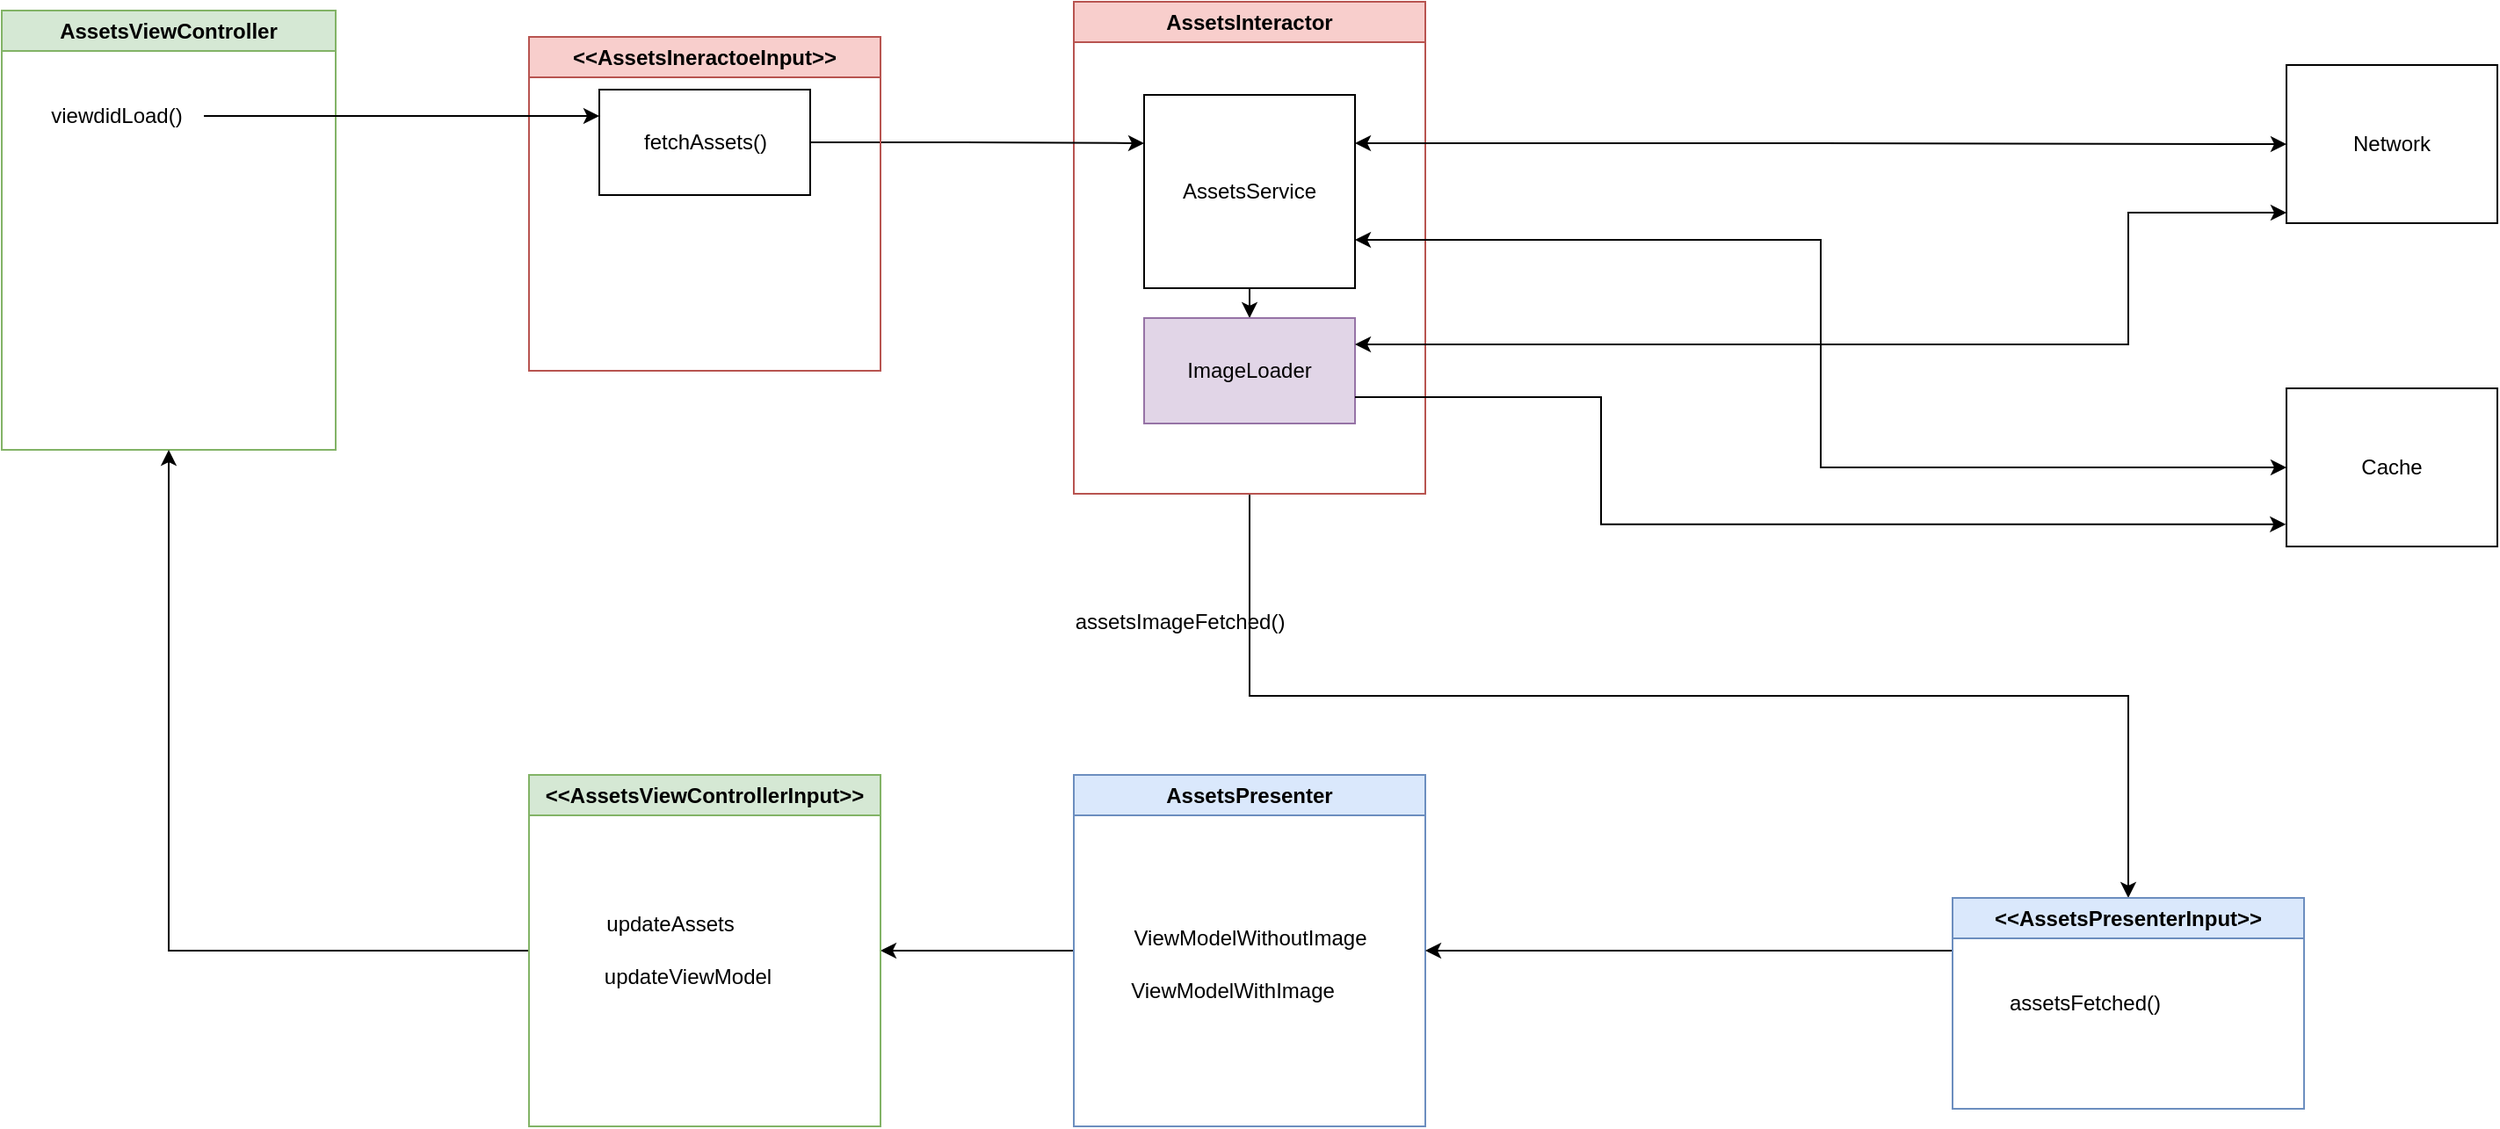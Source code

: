 <mxfile version="24.7.17">
  <diagram name="Страница — 1" id="xdu1-sEnkgLp20Y-n_Gp">
    <mxGraphModel dx="1195" dy="783" grid="1" gridSize="10" guides="1" tooltips="1" connect="1" arrows="1" fold="1" page="1" pageScale="1" pageWidth="3300" pageHeight="2339" math="0" shadow="0">
      <root>
        <mxCell id="0" />
        <mxCell id="1" parent="0" />
        <mxCell id="ExXGJqB2bO8ZWLYXyuPD-1" value="AssetsViewController" style="swimlane;whiteSpace=wrap;html=1;fillColor=#d5e8d4;strokeColor=#82b366;" vertex="1" parent="1">
          <mxGeometry x="240" y="365" width="190" height="250" as="geometry" />
        </mxCell>
        <mxCell id="ExXGJqB2bO8ZWLYXyuPD-51" value="viewdidLoad()" style="text;html=1;align=center;verticalAlign=middle;resizable=0;points=[];autosize=1;strokeColor=none;fillColor=none;" vertex="1" parent="ExXGJqB2bO8ZWLYXyuPD-1">
          <mxGeometry x="15" y="45" width="100" height="30" as="geometry" />
        </mxCell>
        <mxCell id="ExXGJqB2bO8ZWLYXyuPD-22" style="edgeStyle=orthogonalEdgeStyle;rounded=0;orthogonalLoop=1;jettySize=auto;html=1;exitX=0.5;exitY=1;exitDx=0;exitDy=0;entryX=0.5;entryY=0;entryDx=0;entryDy=0;" edge="1" parent="1" source="ExXGJqB2bO8ZWLYXyuPD-3" target="ExXGJqB2bO8ZWLYXyuPD-14">
          <mxGeometry relative="1" as="geometry" />
        </mxCell>
        <mxCell id="ExXGJqB2bO8ZWLYXyuPD-3" value="AssetsInteractor" style="swimlane;whiteSpace=wrap;html=1;fillColor=#f8cecc;strokeColor=#b85450;" vertex="1" parent="1">
          <mxGeometry x="850" y="360" width="200" height="280" as="geometry" />
        </mxCell>
        <mxCell id="ExXGJqB2bO8ZWLYXyuPD-43" style="edgeStyle=orthogonalEdgeStyle;rounded=0;orthogonalLoop=1;jettySize=auto;html=1;entryX=0.5;entryY=0;entryDx=0;entryDy=0;" edge="1" parent="ExXGJqB2bO8ZWLYXyuPD-3" source="ExXGJqB2bO8ZWLYXyuPD-4" target="ExXGJqB2bO8ZWLYXyuPD-42">
          <mxGeometry relative="1" as="geometry" />
        </mxCell>
        <mxCell id="ExXGJqB2bO8ZWLYXyuPD-4" value="AssetsService" style="whiteSpace=wrap;html=1;" vertex="1" parent="ExXGJqB2bO8ZWLYXyuPD-3">
          <mxGeometry x="40" y="53" width="120" height="110" as="geometry" />
        </mxCell>
        <mxCell id="ExXGJqB2bO8ZWLYXyuPD-41" style="edgeStyle=orthogonalEdgeStyle;rounded=0;orthogonalLoop=1;jettySize=auto;html=1;exitX=0.5;exitY=1;exitDx=0;exitDy=0;" edge="1" parent="ExXGJqB2bO8ZWLYXyuPD-3" source="ExXGJqB2bO8ZWLYXyuPD-4" target="ExXGJqB2bO8ZWLYXyuPD-4">
          <mxGeometry relative="1" as="geometry" />
        </mxCell>
        <mxCell id="ExXGJqB2bO8ZWLYXyuPD-42" value="ImageLoader" style="rounded=0;whiteSpace=wrap;html=1;fillColor=#e1d5e7;strokeColor=#9673a6;" vertex="1" parent="ExXGJqB2bO8ZWLYXyuPD-3">
          <mxGeometry x="40" y="180" width="120" height="60" as="geometry" />
        </mxCell>
        <mxCell id="ExXGJqB2bO8ZWLYXyuPD-5" style="edgeStyle=orthogonalEdgeStyle;rounded=0;orthogonalLoop=1;jettySize=auto;html=1;entryX=0;entryY=0.25;entryDx=0;entryDy=0;" edge="1" parent="1" source="ExXGJqB2bO8ZWLYXyuPD-2" target="ExXGJqB2bO8ZWLYXyuPD-4">
          <mxGeometry relative="1" as="geometry">
            <mxPoint x="850" y="440" as="targetPoint" />
          </mxGeometry>
        </mxCell>
        <mxCell id="ExXGJqB2bO8ZWLYXyuPD-25" style="edgeStyle=orthogonalEdgeStyle;rounded=0;orthogonalLoop=1;jettySize=auto;html=1;entryX=1;entryY=0.5;entryDx=0;entryDy=0;" edge="1" parent="1" source="ExXGJqB2bO8ZWLYXyuPD-6" target="ExXGJqB2bO8ZWLYXyuPD-23">
          <mxGeometry relative="1" as="geometry" />
        </mxCell>
        <mxCell id="ExXGJqB2bO8ZWLYXyuPD-6" value="AssetsPresenter" style="swimlane;whiteSpace=wrap;html=1;fillColor=#dae8fc;strokeColor=#6c8ebf;" vertex="1" parent="1">
          <mxGeometry x="850" y="800" width="200" height="200" as="geometry" />
        </mxCell>
        <mxCell id="ExXGJqB2bO8ZWLYXyuPD-29" value="ViewModelWithoutImage" style="text;html=1;align=center;verticalAlign=middle;resizable=0;points=[];autosize=1;strokeColor=none;fillColor=none;" vertex="1" parent="ExXGJqB2bO8ZWLYXyuPD-6">
          <mxGeometry x="20" y="78" width="160" height="30" as="geometry" />
        </mxCell>
        <mxCell id="ExXGJqB2bO8ZWLYXyuPD-31" value="ViewModelWithImage" style="text;html=1;align=center;verticalAlign=middle;resizable=0;points=[];autosize=1;strokeColor=none;fillColor=none;" vertex="1" parent="ExXGJqB2bO8ZWLYXyuPD-6">
          <mxGeometry x="20" y="108" width="140" height="30" as="geometry" />
        </mxCell>
        <mxCell id="ExXGJqB2bO8ZWLYXyuPD-10" value="&amp;lt;&amp;lt;AssetsIneractoeInput&amp;gt;&amp;gt;" style="swimlane;whiteSpace=wrap;html=1;fillColor=#f8cecc;strokeColor=#b85450;" vertex="1" parent="1">
          <mxGeometry x="540" y="380" width="200" height="190" as="geometry" />
        </mxCell>
        <mxCell id="ExXGJqB2bO8ZWLYXyuPD-11" value="" style="group" vertex="1" connectable="0" parent="ExXGJqB2bO8ZWLYXyuPD-10">
          <mxGeometry x="40" y="30" width="120" height="60" as="geometry" />
        </mxCell>
        <mxCell id="ExXGJqB2bO8ZWLYXyuPD-9" value="" style="rounded=0;whiteSpace=wrap;html=1;" vertex="1" parent="ExXGJqB2bO8ZWLYXyuPD-11">
          <mxGeometry width="120" height="60" as="geometry" />
        </mxCell>
        <mxCell id="ExXGJqB2bO8ZWLYXyuPD-2" value="&lt;div&gt;&lt;span style=&quot;background-color: initial;&quot;&gt;fetchAssets()&lt;/span&gt;&lt;br&gt;&lt;/div&gt;" style="text;html=1;align=center;verticalAlign=middle;resizable=0;points=[];autosize=1;strokeColor=none;fillColor=none;" vertex="1" parent="ExXGJqB2bO8ZWLYXyuPD-11">
          <mxGeometry x="15" y="15" width="90" height="30" as="geometry" />
        </mxCell>
        <mxCell id="ExXGJqB2bO8ZWLYXyuPD-48" style="edgeStyle=orthogonalEdgeStyle;rounded=0;orthogonalLoop=1;jettySize=auto;html=1;exitX=0;exitY=0.25;exitDx=0;exitDy=0;entryX=1;entryY=0.5;entryDx=0;entryDy=0;" edge="1" parent="1" source="ExXGJqB2bO8ZWLYXyuPD-14" target="ExXGJqB2bO8ZWLYXyuPD-6">
          <mxGeometry relative="1" as="geometry" />
        </mxCell>
        <mxCell id="ExXGJqB2bO8ZWLYXyuPD-14" value="&amp;lt;&amp;lt;AssetsPresenter&lt;span style=&quot;background-color: initial;&quot;&gt;Input&amp;gt;&amp;gt;&lt;/span&gt;" style="swimlane;whiteSpace=wrap;html=1;fillColor=#dae8fc;strokeColor=#6c8ebf;" vertex="1" parent="1">
          <mxGeometry x="1350" y="870" width="200" height="120" as="geometry" />
        </mxCell>
        <mxCell id="ExXGJqB2bO8ZWLYXyuPD-26" value="&lt;div&gt;assetsFetched()&lt;/div&gt;" style="text;html=1;align=center;verticalAlign=middle;resizable=0;points=[];autosize=1;strokeColor=none;fillColor=none;" vertex="1" parent="ExXGJqB2bO8ZWLYXyuPD-14">
          <mxGeometry x="20" y="45" width="110" height="30" as="geometry" />
        </mxCell>
        <mxCell id="ExXGJqB2bO8ZWLYXyuPD-24" style="edgeStyle=orthogonalEdgeStyle;rounded=0;orthogonalLoop=1;jettySize=auto;html=1;entryX=0.5;entryY=1;entryDx=0;entryDy=0;" edge="1" parent="1" source="ExXGJqB2bO8ZWLYXyuPD-23" target="ExXGJqB2bO8ZWLYXyuPD-1">
          <mxGeometry relative="1" as="geometry">
            <mxPoint x="330" y="630" as="targetPoint" />
          </mxGeometry>
        </mxCell>
        <mxCell id="ExXGJqB2bO8ZWLYXyuPD-23" value="&amp;lt;&amp;lt;&lt;span style=&quot;background-color: initial;&quot;&gt;AssetsViewControllerInput&amp;gt;&amp;gt;&lt;/span&gt;" style="swimlane;whiteSpace=wrap;html=1;fillColor=#d5e8d4;strokeColor=#82b366;" vertex="1" parent="1">
          <mxGeometry x="540" y="800" width="200" height="200" as="geometry" />
        </mxCell>
        <mxCell id="ExXGJqB2bO8ZWLYXyuPD-27" value="up&lt;span style=&quot;background-color: initial;&quot;&gt;dateAssets&lt;/span&gt;" style="text;html=1;align=center;verticalAlign=middle;resizable=0;points=[];autosize=1;strokeColor=none;fillColor=none;" vertex="1" parent="ExXGJqB2bO8ZWLYXyuPD-23">
          <mxGeometry x="30" y="70" width="100" height="30" as="geometry" />
        </mxCell>
        <mxCell id="ExXGJqB2bO8ZWLYXyuPD-28" value="updateViewModel" style="text;html=1;align=center;verticalAlign=middle;resizable=0;points=[];autosize=1;strokeColor=none;fillColor=none;" vertex="1" parent="ExXGJqB2bO8ZWLYXyuPD-23">
          <mxGeometry x="30" y="100" width="120" height="30" as="geometry" />
        </mxCell>
        <mxCell id="ExXGJqB2bO8ZWLYXyuPD-30" value="assetsImageFetched()" style="text;html=1;align=center;verticalAlign=middle;resizable=0;points=[];autosize=1;strokeColor=none;fillColor=none;" vertex="1" parent="1">
          <mxGeometry x="840" y="698" width="140" height="30" as="geometry" />
        </mxCell>
        <mxCell id="ExXGJqB2bO8ZWLYXyuPD-33" value="Cache" style="rounded=0;whiteSpace=wrap;html=1;" vertex="1" parent="1">
          <mxGeometry x="1540" y="580" width="120" height="90" as="geometry" />
        </mxCell>
        <mxCell id="ExXGJqB2bO8ZWLYXyuPD-49" style="edgeStyle=orthogonalEdgeStyle;rounded=0;orthogonalLoop=1;jettySize=auto;html=1;entryX=1;entryY=0.25;entryDx=0;entryDy=0;startArrow=classic;startFill=1;" edge="1" parent="1" source="ExXGJqB2bO8ZWLYXyuPD-34" target="ExXGJqB2bO8ZWLYXyuPD-42">
          <mxGeometry relative="1" as="geometry">
            <Array as="points">
              <mxPoint x="1450" y="480" />
              <mxPoint x="1450" y="555" />
            </Array>
          </mxGeometry>
        </mxCell>
        <mxCell id="ExXGJqB2bO8ZWLYXyuPD-34" value="Network" style="rounded=0;whiteSpace=wrap;html=1;" vertex="1" parent="1">
          <mxGeometry x="1540" y="396" width="120" height="90" as="geometry" />
        </mxCell>
        <mxCell id="ExXGJqB2bO8ZWLYXyuPD-37" style="edgeStyle=orthogonalEdgeStyle;rounded=0;orthogonalLoop=1;jettySize=auto;html=1;exitX=1;exitY=0.25;exitDx=0;exitDy=0;entryX=0;entryY=0.5;entryDx=0;entryDy=0;startArrow=classic;startFill=1;" edge="1" parent="1" source="ExXGJqB2bO8ZWLYXyuPD-4" target="ExXGJqB2bO8ZWLYXyuPD-34">
          <mxGeometry relative="1" as="geometry" />
        </mxCell>
        <mxCell id="ExXGJqB2bO8ZWLYXyuPD-38" style="edgeStyle=orthogonalEdgeStyle;rounded=0;orthogonalLoop=1;jettySize=auto;html=1;exitX=1;exitY=0.75;exitDx=0;exitDy=0;entryX=0;entryY=0.5;entryDx=0;entryDy=0;startArrow=classic;startFill=1;" edge="1" parent="1" source="ExXGJqB2bO8ZWLYXyuPD-4" target="ExXGJqB2bO8ZWLYXyuPD-33">
          <mxGeometry relative="1" as="geometry" />
        </mxCell>
        <mxCell id="ExXGJqB2bO8ZWLYXyuPD-44" style="edgeStyle=orthogonalEdgeStyle;rounded=0;orthogonalLoop=1;jettySize=auto;html=1;exitX=1;exitY=0.75;exitDx=0;exitDy=0;entryX=-0.003;entryY=0.86;entryDx=0;entryDy=0;entryPerimeter=0;" edge="1" parent="1" source="ExXGJqB2bO8ZWLYXyuPD-42" target="ExXGJqB2bO8ZWLYXyuPD-33">
          <mxGeometry relative="1" as="geometry">
            <Array as="points">
              <mxPoint x="1150" y="585" />
              <mxPoint x="1150" y="657" />
            </Array>
          </mxGeometry>
        </mxCell>
        <mxCell id="ExXGJqB2bO8ZWLYXyuPD-52" style="edgeStyle=orthogonalEdgeStyle;rounded=0;orthogonalLoop=1;jettySize=auto;html=1;entryX=0;entryY=0.25;entryDx=0;entryDy=0;" edge="1" parent="1" source="ExXGJqB2bO8ZWLYXyuPD-51" target="ExXGJqB2bO8ZWLYXyuPD-9">
          <mxGeometry relative="1" as="geometry" />
        </mxCell>
      </root>
    </mxGraphModel>
  </diagram>
</mxfile>
